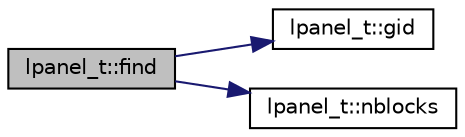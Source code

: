 digraph "lpanel_t::find"
{
 // LATEX_PDF_SIZE
  edge [fontname="Helvetica",fontsize="10",labelfontname="Helvetica",labelfontsize="10"];
  node [fontname="Helvetica",fontsize="10",shape=record];
  rankdir="LR";
  Node1 [label="lpanel_t::find",height=0.2,width=0.4,color="black", fillcolor="grey75", style="filled", fontcolor="black",tooltip=" "];
  Node1 -> Node2 [color="midnightblue",fontsize="10",style="solid",fontname="Helvetica"];
  Node2 [label="lpanel_t::gid",height=0.2,width=0.4,color="black", fillcolor="white", style="filled",URL="$classlpanel__t.html#a146ee60d33b02a8469647e5a04d9f93c",tooltip=" "];
  Node1 -> Node3 [color="midnightblue",fontsize="10",style="solid",fontname="Helvetica"];
  Node3 [label="lpanel_t::nblocks",height=0.2,width=0.4,color="black", fillcolor="white", style="filled",URL="$classlpanel__t.html#a4ed76fddcdf91f607379e540f5bf472e",tooltip=" "];
}
